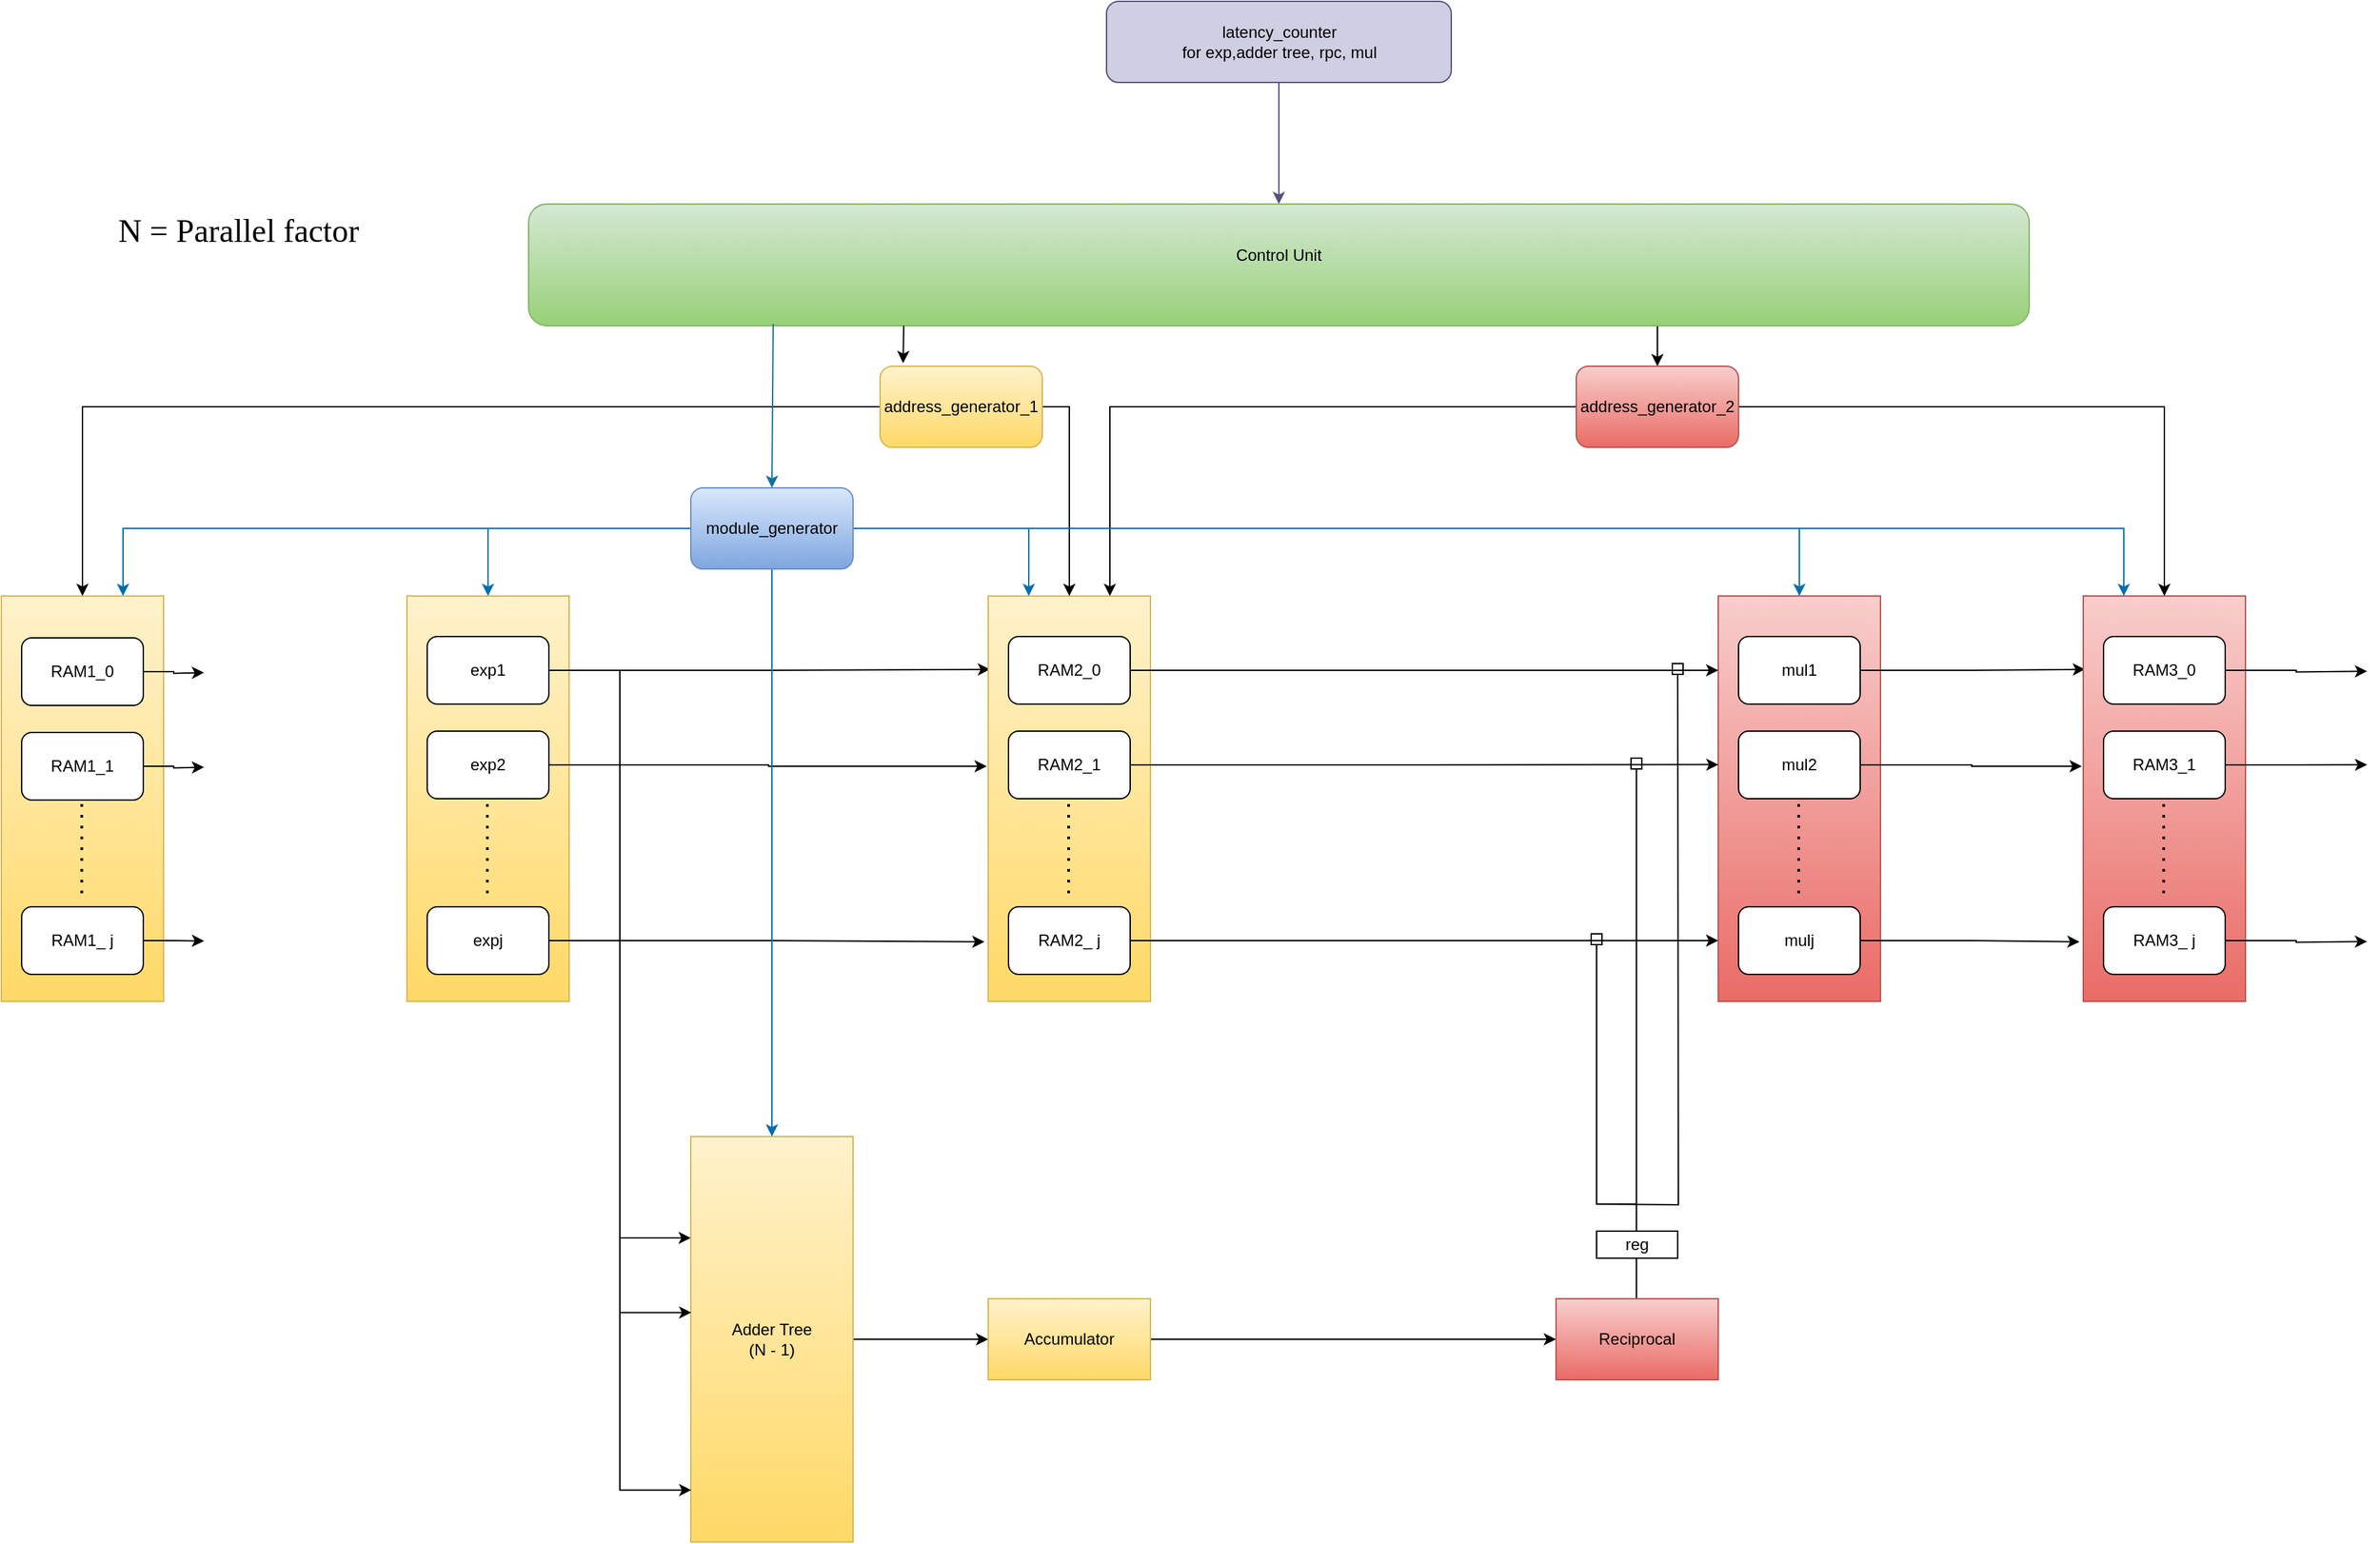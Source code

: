<mxfile version="26.0.11">
  <diagram name="Page-1" id="Syy05wB_BcTBJ3GtRQ8d">
    <mxGraphModel dx="2443" dy="2533" grid="1" gridSize="10" guides="1" tooltips="1" connect="1" arrows="1" fold="1" page="1" pageScale="1" pageWidth="850" pageHeight="1100" math="0" shadow="0">
      <root>
        <mxCell id="0" />
        <mxCell id="1" parent="0" />
        <mxCell id="SjbKB2yikU2P-jFt_6lF-1" value="" style="rounded=0;whiteSpace=wrap;html=1;fillColor=#fff2cc;strokeColor=#d6b656;gradientColor=#ffd966;" parent="1" vertex="1">
          <mxGeometry x="470" y="110" width="120" height="300" as="geometry" />
        </mxCell>
        <mxCell id="SjbKB2yikU2P-jFt_6lF-43" style="edgeStyle=orthogonalEdgeStyle;rounded=0;orthogonalLoop=1;jettySize=auto;html=1;exitX=1;exitY=0.5;exitDx=0;exitDy=0;entryX=0.011;entryY=0.181;entryDx=0;entryDy=0;entryPerimeter=0;" parent="1" source="SjbKB2yikU2P-jFt_6lF-2" target="SjbKB2yikU2P-jFt_6lF-19" edge="1">
          <mxGeometry relative="1" as="geometry">
            <mxPoint x="890" y="165" as="targetPoint" />
          </mxGeometry>
        </mxCell>
        <mxCell id="SjbKB2yikU2P-jFt_6lF-78" style="edgeStyle=orthogonalEdgeStyle;rounded=0;orthogonalLoop=1;jettySize=auto;html=1;exitX=1;exitY=0.5;exitDx=0;exitDy=0;entryX=0;entryY=0.25;entryDx=0;entryDy=0;" parent="1" source="SjbKB2yikU2P-jFt_6lF-2" target="SjbKB2yikU2P-jFt_6lF-29" edge="1">
          <mxGeometry relative="1" as="geometry" />
        </mxCell>
        <mxCell id="SjbKB2yikU2P-jFt_6lF-2" value="exp1" style="rounded=1;whiteSpace=wrap;html=1;" parent="1" vertex="1">
          <mxGeometry x="485" y="140" width="90" height="50" as="geometry" />
        </mxCell>
        <mxCell id="SjbKB2yikU2P-jFt_6lF-4" value="exp2" style="rounded=1;whiteSpace=wrap;html=1;" parent="1" vertex="1">
          <mxGeometry x="485" y="210" width="90" height="50" as="geometry" />
        </mxCell>
        <mxCell id="SjbKB2yikU2P-jFt_6lF-5" value="expj" style="rounded=1;whiteSpace=wrap;html=1;" parent="1" vertex="1">
          <mxGeometry x="485" y="340" width="90" height="50" as="geometry" />
        </mxCell>
        <mxCell id="SjbKB2yikU2P-jFt_6lF-7" value="" style="endArrow=none;dashed=1;html=1;dashPattern=1 3;strokeWidth=2;rounded=0;" parent="1" edge="1">
          <mxGeometry width="50" height="50" relative="1" as="geometry">
            <mxPoint x="529.5" y="330" as="sourcePoint" />
            <mxPoint x="529.5" y="260" as="targetPoint" />
            <Array as="points">
              <mxPoint x="529.5" y="300" />
            </Array>
          </mxGeometry>
        </mxCell>
        <mxCell id="SjbKB2yikU2P-jFt_6lF-19" value="" style="rounded=0;whiteSpace=wrap;html=1;fillColor=#fff2cc;gradientColor=#ffd966;strokeColor=#d6b656;" parent="1" vertex="1">
          <mxGeometry x="900" y="110" width="120" height="300" as="geometry" />
        </mxCell>
        <mxCell id="SjbKB2yikU2P-jFt_6lF-20" value="RAM2_0" style="rounded=1;whiteSpace=wrap;html=1;" parent="1" vertex="1">
          <mxGeometry x="915" y="140" width="90" height="50" as="geometry" />
        </mxCell>
        <mxCell id="SjbKB2yikU2P-jFt_6lF-21" value="RAM2_1" style="rounded=1;whiteSpace=wrap;html=1;" parent="1" vertex="1">
          <mxGeometry x="915" y="210" width="90" height="50" as="geometry" />
        </mxCell>
        <mxCell id="SjbKB2yikU2P-jFt_6lF-22" value="RAM2_ j" style="rounded=1;whiteSpace=wrap;html=1;" parent="1" vertex="1">
          <mxGeometry x="915" y="340" width="90" height="50" as="geometry" />
        </mxCell>
        <mxCell id="SjbKB2yikU2P-jFt_6lF-23" value="" style="endArrow=none;dashed=1;html=1;dashPattern=1 3;strokeWidth=2;rounded=0;" parent="1" edge="1">
          <mxGeometry width="50" height="50" relative="1" as="geometry">
            <mxPoint x="959.5" y="330" as="sourcePoint" />
            <mxPoint x="959.5" y="260" as="targetPoint" />
            <Array as="points">
              <mxPoint x="959.5" y="300" />
            </Array>
          </mxGeometry>
        </mxCell>
        <mxCell id="SjbKB2yikU2P-jFt_6lF-156" style="edgeStyle=orthogonalEdgeStyle;rounded=0;orthogonalLoop=1;jettySize=auto;html=1;exitX=1;exitY=0.5;exitDx=0;exitDy=0;entryX=0;entryY=0.5;entryDx=0;entryDy=0;" parent="1" source="SjbKB2yikU2P-jFt_6lF-29" target="SjbKB2yikU2P-jFt_6lF-35" edge="1">
          <mxGeometry relative="1" as="geometry" />
        </mxCell>
        <mxCell id="SjbKB2yikU2P-jFt_6lF-29" value="Adder Tree&lt;br&gt;(N - 1)" style="rounded=0;whiteSpace=wrap;html=1;fillColor=#fff2cc;gradientColor=#ffd966;strokeColor=#d6b656;" parent="1" vertex="1">
          <mxGeometry x="680" y="510" width="120" height="300" as="geometry" />
        </mxCell>
        <mxCell id="SjbKB2yikU2P-jFt_6lF-157" style="edgeStyle=orthogonalEdgeStyle;rounded=0;orthogonalLoop=1;jettySize=auto;html=1;exitX=1;exitY=0.5;exitDx=0;exitDy=0;entryX=0;entryY=0.5;entryDx=0;entryDy=0;" parent="1" source="SjbKB2yikU2P-jFt_6lF-35" target="SjbKB2yikU2P-jFt_6lF-85" edge="1">
          <mxGeometry relative="1" as="geometry" />
        </mxCell>
        <mxCell id="SjbKB2yikU2P-jFt_6lF-35" value="Accumulator" style="rounded=0;whiteSpace=wrap;html=1;fillColor=#fff2cc;gradientColor=#ffd966;strokeColor=#d6b656;" parent="1" vertex="1">
          <mxGeometry x="900" y="630" width="120" height="60" as="geometry" />
        </mxCell>
        <mxCell id="SjbKB2yikU2P-jFt_6lF-46" style="edgeStyle=orthogonalEdgeStyle;rounded=0;orthogonalLoop=1;jettySize=auto;html=1;exitX=1;exitY=0.5;exitDx=0;exitDy=0;entryX=-0.009;entryY=0.42;entryDx=0;entryDy=0;entryPerimeter=0;" parent="1" source="SjbKB2yikU2P-jFt_6lF-4" target="SjbKB2yikU2P-jFt_6lF-19" edge="1">
          <mxGeometry relative="1" as="geometry" />
        </mxCell>
        <mxCell id="SjbKB2yikU2P-jFt_6lF-47" style="edgeStyle=orthogonalEdgeStyle;rounded=0;orthogonalLoop=1;jettySize=auto;html=1;exitX=1;exitY=0.5;exitDx=0;exitDy=0;entryX=-0.023;entryY=0.853;entryDx=0;entryDy=0;entryPerimeter=0;" parent="1" source="SjbKB2yikU2P-jFt_6lF-5" target="SjbKB2yikU2P-jFt_6lF-19" edge="1">
          <mxGeometry relative="1" as="geometry" />
        </mxCell>
        <mxCell id="SjbKB2yikU2P-jFt_6lF-63" value="" style="rounded=0;whiteSpace=wrap;html=1;fillColor=#f8cecc;gradientColor=#ea6b66;strokeColor=#b85450;" parent="1" vertex="1">
          <mxGeometry x="1440" y="110" width="120" height="300" as="geometry" />
        </mxCell>
        <mxCell id="SjbKB2yikU2P-jFt_6lF-64" style="edgeStyle=orthogonalEdgeStyle;rounded=0;orthogonalLoop=1;jettySize=auto;html=1;exitX=1;exitY=0.5;exitDx=0;exitDy=0;entryX=0.011;entryY=0.181;entryDx=0;entryDy=0;entryPerimeter=0;" parent="1" source="SjbKB2yikU2P-jFt_6lF-65" target="SjbKB2yikU2P-jFt_6lF-69" edge="1">
          <mxGeometry relative="1" as="geometry">
            <mxPoint x="1860" y="165" as="targetPoint" />
          </mxGeometry>
        </mxCell>
        <mxCell id="SjbKB2yikU2P-jFt_6lF-65" value="mul1" style="rounded=1;whiteSpace=wrap;html=1;" parent="1" vertex="1">
          <mxGeometry x="1455" y="140" width="90" height="50" as="geometry" />
        </mxCell>
        <mxCell id="SjbKB2yikU2P-jFt_6lF-66" value="mul2" style="rounded=1;whiteSpace=wrap;html=1;" parent="1" vertex="1">
          <mxGeometry x="1455" y="210" width="90" height="50" as="geometry" />
        </mxCell>
        <mxCell id="SjbKB2yikU2P-jFt_6lF-67" value="mulj" style="rounded=1;whiteSpace=wrap;html=1;" parent="1" vertex="1">
          <mxGeometry x="1455" y="340" width="90" height="50" as="geometry" />
        </mxCell>
        <mxCell id="SjbKB2yikU2P-jFt_6lF-68" value="" style="endArrow=none;dashed=1;html=1;dashPattern=1 3;strokeWidth=2;rounded=0;" parent="1" edge="1">
          <mxGeometry width="50" height="50" relative="1" as="geometry">
            <mxPoint x="1499.5" y="330" as="sourcePoint" />
            <mxPoint x="1499.5" y="260" as="targetPoint" />
            <Array as="points">
              <mxPoint x="1499.5" y="300" />
            </Array>
          </mxGeometry>
        </mxCell>
        <mxCell id="SjbKB2yikU2P-jFt_6lF-69" value="" style="rounded=0;whiteSpace=wrap;html=1;fillColor=#f8cecc;gradientColor=#ea6b66;strokeColor=#b85450;" parent="1" vertex="1">
          <mxGeometry x="1710" y="110" width="120" height="300" as="geometry" />
        </mxCell>
        <mxCell id="SjbKB2yikU2P-jFt_6lF-134" style="edgeStyle=orthogonalEdgeStyle;rounded=0;orthogonalLoop=1;jettySize=auto;html=1;exitX=1;exitY=0.5;exitDx=0;exitDy=0;" parent="1" source="SjbKB2yikU2P-jFt_6lF-70" edge="1">
          <mxGeometry relative="1" as="geometry">
            <mxPoint x="1920.0" y="165.692" as="targetPoint" />
          </mxGeometry>
        </mxCell>
        <mxCell id="SjbKB2yikU2P-jFt_6lF-70" value="RAM3_0" style="rounded=1;whiteSpace=wrap;html=1;" parent="1" vertex="1">
          <mxGeometry x="1725" y="140" width="90" height="50" as="geometry" />
        </mxCell>
        <mxCell id="SjbKB2yikU2P-jFt_6lF-135" style="edgeStyle=orthogonalEdgeStyle;rounded=0;orthogonalLoop=1;jettySize=auto;html=1;exitX=1;exitY=0.5;exitDx=0;exitDy=0;" parent="1" source="SjbKB2yikU2P-jFt_6lF-71" edge="1">
          <mxGeometry relative="1" as="geometry">
            <mxPoint x="1920.0" y="234.923" as="targetPoint" />
          </mxGeometry>
        </mxCell>
        <mxCell id="SjbKB2yikU2P-jFt_6lF-71" value="RAM3_1" style="rounded=1;whiteSpace=wrap;html=1;" parent="1" vertex="1">
          <mxGeometry x="1725" y="210" width="90" height="50" as="geometry" />
        </mxCell>
        <mxCell id="SjbKB2yikU2P-jFt_6lF-136" style="edgeStyle=orthogonalEdgeStyle;rounded=0;orthogonalLoop=1;jettySize=auto;html=1;exitX=1;exitY=0.5;exitDx=0;exitDy=0;" parent="1" source="SjbKB2yikU2P-jFt_6lF-72" edge="1">
          <mxGeometry relative="1" as="geometry">
            <mxPoint x="1920.0" y="365.692" as="targetPoint" />
          </mxGeometry>
        </mxCell>
        <mxCell id="SjbKB2yikU2P-jFt_6lF-72" value="RAM3_ j" style="rounded=1;whiteSpace=wrap;html=1;" parent="1" vertex="1">
          <mxGeometry x="1725" y="340" width="90" height="50" as="geometry" />
        </mxCell>
        <mxCell id="SjbKB2yikU2P-jFt_6lF-73" value="" style="endArrow=none;dashed=1;html=1;dashPattern=1 3;strokeWidth=2;rounded=0;" parent="1" edge="1">
          <mxGeometry width="50" height="50" relative="1" as="geometry">
            <mxPoint x="1769.5" y="330" as="sourcePoint" />
            <mxPoint x="1769.5" y="260" as="targetPoint" />
            <Array as="points">
              <mxPoint x="1769.5" y="300" />
            </Array>
          </mxGeometry>
        </mxCell>
        <mxCell id="SjbKB2yikU2P-jFt_6lF-74" style="edgeStyle=orthogonalEdgeStyle;rounded=0;orthogonalLoop=1;jettySize=auto;html=1;exitX=1;exitY=0.5;exitDx=0;exitDy=0;entryX=-0.009;entryY=0.42;entryDx=0;entryDy=0;entryPerimeter=0;" parent="1" source="SjbKB2yikU2P-jFt_6lF-66" target="SjbKB2yikU2P-jFt_6lF-69" edge="1">
          <mxGeometry relative="1" as="geometry" />
        </mxCell>
        <mxCell id="SjbKB2yikU2P-jFt_6lF-75" style="edgeStyle=orthogonalEdgeStyle;rounded=0;orthogonalLoop=1;jettySize=auto;html=1;exitX=1;exitY=0.5;exitDx=0;exitDy=0;entryX=-0.023;entryY=0.853;entryDx=0;entryDy=0;entryPerimeter=0;" parent="1" source="SjbKB2yikU2P-jFt_6lF-67" target="SjbKB2yikU2P-jFt_6lF-69" edge="1">
          <mxGeometry relative="1" as="geometry" />
        </mxCell>
        <mxCell id="SjbKB2yikU2P-jFt_6lF-79" style="edgeStyle=orthogonalEdgeStyle;rounded=0;orthogonalLoop=1;jettySize=auto;html=1;exitX=1;exitY=0.5;exitDx=0;exitDy=0;entryX=0.003;entryY=0.434;entryDx=0;entryDy=0;entryPerimeter=0;" parent="1" source="SjbKB2yikU2P-jFt_6lF-4" target="SjbKB2yikU2P-jFt_6lF-29" edge="1">
          <mxGeometry relative="1" as="geometry" />
        </mxCell>
        <mxCell id="SjbKB2yikU2P-jFt_6lF-80" style="edgeStyle=orthogonalEdgeStyle;rounded=0;orthogonalLoop=1;jettySize=auto;html=1;exitX=1;exitY=0.5;exitDx=0;exitDy=0;entryX=0.003;entryY=0.872;entryDx=0;entryDy=0;entryPerimeter=0;" parent="1" source="SjbKB2yikU2P-jFt_6lF-5" target="SjbKB2yikU2P-jFt_6lF-29" edge="1">
          <mxGeometry relative="1" as="geometry" />
        </mxCell>
        <mxCell id="SjbKB2yikU2P-jFt_6lF-128" style="edgeStyle=orthogonalEdgeStyle;rounded=0;orthogonalLoop=1;jettySize=auto;html=1;endArrow=box;endFill=0;" parent="1" edge="1">
          <mxGeometry relative="1" as="geometry">
            <mxPoint x="1350.013" y="360" as="targetPoint" />
            <mxPoint x="1379.68" y="560" as="sourcePoint" />
            <Array as="points">
              <mxPoint x="1349.68" y="560" />
            </Array>
          </mxGeometry>
        </mxCell>
        <mxCell id="SjbKB2yikU2P-jFt_6lF-129" style="edgeStyle=orthogonalEdgeStyle;rounded=0;orthogonalLoop=1;jettySize=auto;html=1;exitX=0.25;exitY=0;exitDx=0;exitDy=0;endArrow=box;endFill=0;" parent="1" edge="1">
          <mxGeometry relative="1" as="geometry">
            <mxPoint x="1379.47" y="230" as="targetPoint" />
            <mxPoint x="1379.47" y="630" as="sourcePoint" />
          </mxGeometry>
        </mxCell>
        <mxCell id="SjbKB2yikU2P-jFt_6lF-130" style="edgeStyle=orthogonalEdgeStyle;rounded=0;orthogonalLoop=1;jettySize=auto;html=1;endArrow=box;startFill=0;endFill=0;" parent="1" edge="1">
          <mxGeometry relative="1" as="geometry">
            <mxPoint x="1410" y="160" as="targetPoint" />
            <mxPoint x="1350" y="560" as="sourcePoint" />
          </mxGeometry>
        </mxCell>
        <mxCell id="SjbKB2yikU2P-jFt_6lF-85" value="Reciprocal" style="whiteSpace=wrap;html=1;rounded=0;fillColor=#f8cecc;gradientColor=#ea6b66;strokeColor=#b85450;" parent="1" vertex="1">
          <mxGeometry x="1320" y="630" width="120" height="60" as="geometry" />
        </mxCell>
        <mxCell id="SjbKB2yikU2P-jFt_6lF-90" style="edgeStyle=orthogonalEdgeStyle;rounded=0;orthogonalLoop=1;jettySize=auto;html=1;exitX=1;exitY=0.5;exitDx=0;exitDy=0;entryX=0;entryY=0.85;entryDx=0;entryDy=0;entryPerimeter=0;" parent="1" source="SjbKB2yikU2P-jFt_6lF-22" target="SjbKB2yikU2P-jFt_6lF-63" edge="1">
          <mxGeometry relative="1" as="geometry" />
        </mxCell>
        <mxCell id="SjbKB2yikU2P-jFt_6lF-91" style="edgeStyle=orthogonalEdgeStyle;rounded=0;orthogonalLoop=1;jettySize=auto;html=1;exitX=1;exitY=0.5;exitDx=0;exitDy=0;entryX=0.001;entryY=0.416;entryDx=0;entryDy=0;entryPerimeter=0;" parent="1" source="SjbKB2yikU2P-jFt_6lF-21" target="SjbKB2yikU2P-jFt_6lF-63" edge="1">
          <mxGeometry relative="1" as="geometry" />
        </mxCell>
        <mxCell id="SjbKB2yikU2P-jFt_6lF-92" style="edgeStyle=orthogonalEdgeStyle;rounded=0;orthogonalLoop=1;jettySize=auto;html=1;exitX=1;exitY=0.5;exitDx=0;exitDy=0;" parent="1" source="SjbKB2yikU2P-jFt_6lF-20" edge="1">
          <mxGeometry relative="1" as="geometry">
            <mxPoint x="1440" y="165" as="targetPoint" />
          </mxGeometry>
        </mxCell>
        <mxCell id="SjbKB2yikU2P-jFt_6lF-93" value="&lt;font face=&quot;Times New Roman&quot; style=&quot;font-size: 24px;&quot;&gt;N = Parallel factor&lt;/font&gt;" style="text;html=1;align=center;verticalAlign=middle;resizable=0;points=[];autosize=1;strokeColor=none;fillColor=none;" parent="1" vertex="1">
          <mxGeometry x="245" y="-180" width="200" height="40" as="geometry" />
        </mxCell>
        <mxCell id="SjbKB2yikU2P-jFt_6lF-100" value="" style="rounded=0;whiteSpace=wrap;html=1;fillColor=#fff2cc;gradientColor=#ffd966;strokeColor=#d6b656;" parent="1" vertex="1">
          <mxGeometry x="170" y="110" width="120" height="300" as="geometry" />
        </mxCell>
        <mxCell id="SjbKB2yikU2P-jFt_6lF-106" style="edgeStyle=orthogonalEdgeStyle;rounded=0;orthogonalLoop=1;jettySize=auto;html=1;exitX=1;exitY=0.5;exitDx=0;exitDy=0;" parent="1" source="SjbKB2yikU2P-jFt_6lF-101" edge="1">
          <mxGeometry relative="1" as="geometry">
            <mxPoint x="320.0" y="166.714" as="targetPoint" />
          </mxGeometry>
        </mxCell>
        <mxCell id="SjbKB2yikU2P-jFt_6lF-101" value="RAM1_0" style="rounded=1;whiteSpace=wrap;html=1;" parent="1" vertex="1">
          <mxGeometry x="185" y="141" width="90" height="50" as="geometry" />
        </mxCell>
        <mxCell id="SjbKB2yikU2P-jFt_6lF-107" style="edgeStyle=orthogonalEdgeStyle;rounded=0;orthogonalLoop=1;jettySize=auto;html=1;exitX=1;exitY=0.5;exitDx=0;exitDy=0;" parent="1" source="SjbKB2yikU2P-jFt_6lF-102" edge="1">
          <mxGeometry relative="1" as="geometry">
            <mxPoint x="320.0" y="236.714" as="targetPoint" />
          </mxGeometry>
        </mxCell>
        <mxCell id="SjbKB2yikU2P-jFt_6lF-102" value="RAM1_1" style="rounded=1;whiteSpace=wrap;html=1;" parent="1" vertex="1">
          <mxGeometry x="185" y="211" width="90" height="50" as="geometry" />
        </mxCell>
        <mxCell id="SjbKB2yikU2P-jFt_6lF-108" style="edgeStyle=orthogonalEdgeStyle;rounded=0;orthogonalLoop=1;jettySize=auto;html=1;exitX=1;exitY=0.5;exitDx=0;exitDy=0;" parent="1" source="SjbKB2yikU2P-jFt_6lF-103" edge="1">
          <mxGeometry relative="1" as="geometry">
            <mxPoint x="320.0" y="365.286" as="targetPoint" />
          </mxGeometry>
        </mxCell>
        <mxCell id="SjbKB2yikU2P-jFt_6lF-103" value="RAM1_ j" style="rounded=1;whiteSpace=wrap;html=1;" parent="1" vertex="1">
          <mxGeometry x="185" y="340" width="90" height="50" as="geometry" />
        </mxCell>
        <mxCell id="SjbKB2yikU2P-jFt_6lF-104" value="" style="endArrow=none;dashed=1;html=1;dashPattern=1 3;strokeWidth=2;rounded=0;" parent="1" edge="1">
          <mxGeometry width="50" height="50" relative="1" as="geometry">
            <mxPoint x="229.5" y="330" as="sourcePoint" />
            <mxPoint x="229.5" y="260" as="targetPoint" />
            <Array as="points">
              <mxPoint x="229.5" y="300" />
            </Array>
          </mxGeometry>
        </mxCell>
        <mxCell id="SjbKB2yikU2P-jFt_6lF-169" style="edgeStyle=orthogonalEdgeStyle;rounded=0;orthogonalLoop=1;jettySize=auto;html=1;exitX=0.75;exitY=1;exitDx=0;exitDy=0;entryX=0.5;entryY=0;entryDx=0;entryDy=0;" parent="1" source="SjbKB2yikU2P-jFt_6lF-138" target="SjbKB2yikU2P-jFt_6lF-147" edge="1">
          <mxGeometry relative="1" as="geometry" />
        </mxCell>
        <mxCell id="SjbKB2yikU2P-jFt_6lF-138" value="Control Unit&lt;div&gt;&lt;br&gt;&lt;/div&gt;" style="rounded=1;whiteSpace=wrap;html=1;fillColor=#d5e8d4;gradientColor=#97d077;strokeColor=#82b366;" parent="1" vertex="1">
          <mxGeometry x="560" y="-180" width="1110" height="90" as="geometry" />
        </mxCell>
        <mxCell id="SjbKB2yikU2P-jFt_6lF-144" style="edgeStyle=orthogonalEdgeStyle;rounded=0;orthogonalLoop=1;jettySize=auto;html=1;exitX=0.5;exitY=1;exitDx=0;exitDy=0;entryX=0.5;entryY=0;entryDx=0;entryDy=0;fillColor=#d0cee2;strokeColor=#56517e;" parent="1" source="SjbKB2yikU2P-jFt_6lF-143" target="SjbKB2yikU2P-jFt_6lF-138" edge="1">
          <mxGeometry relative="1" as="geometry" />
        </mxCell>
        <mxCell id="SjbKB2yikU2P-jFt_6lF-143" value="latency_counter&lt;div&gt;for exp,adder tree, rpc, mul&lt;/div&gt;" style="rounded=1;whiteSpace=wrap;html=1;fillColor=#d0cee2;strokeColor=#56517e;" parent="1" vertex="1">
          <mxGeometry x="987.5" y="-330" width="255" height="60" as="geometry" />
        </mxCell>
        <mxCell id="SjbKB2yikU2P-jFt_6lF-148" style="edgeStyle=orthogonalEdgeStyle;rounded=0;orthogonalLoop=1;jettySize=auto;html=1;exitX=0;exitY=0.5;exitDx=0;exitDy=0;entryX=0.5;entryY=0;entryDx=0;entryDy=0;" parent="1" source="SjbKB2yikU2P-jFt_6lF-145" target="SjbKB2yikU2P-jFt_6lF-100" edge="1">
          <mxGeometry relative="1" as="geometry" />
        </mxCell>
        <mxCell id="SjbKB2yikU2P-jFt_6lF-149" style="edgeStyle=orthogonalEdgeStyle;rounded=0;orthogonalLoop=1;jettySize=auto;html=1;exitX=1;exitY=0.5;exitDx=0;exitDy=0;entryX=0.5;entryY=0;entryDx=0;entryDy=0;" parent="1" source="SjbKB2yikU2P-jFt_6lF-145" target="SjbKB2yikU2P-jFt_6lF-19" edge="1">
          <mxGeometry relative="1" as="geometry" />
        </mxCell>
        <mxCell id="SjbKB2yikU2P-jFt_6lF-145" value="address_generator_1" style="rounded=1;whiteSpace=wrap;html=1;fillColor=#fff2cc;gradientColor=#ffd966;strokeColor=#d6b656;" parent="1" vertex="1">
          <mxGeometry x="820" y="-60" width="120" height="60" as="geometry" />
        </mxCell>
        <mxCell id="SjbKB2yikU2P-jFt_6lF-150" style="edgeStyle=orthogonalEdgeStyle;rounded=0;orthogonalLoop=1;jettySize=auto;html=1;exitX=0;exitY=0.5;exitDx=0;exitDy=0;entryX=0.75;entryY=0;entryDx=0;entryDy=0;" parent="1" source="SjbKB2yikU2P-jFt_6lF-147" target="SjbKB2yikU2P-jFt_6lF-19" edge="1">
          <mxGeometry relative="1" as="geometry" />
        </mxCell>
        <mxCell id="SjbKB2yikU2P-jFt_6lF-151" style="edgeStyle=orthogonalEdgeStyle;rounded=0;orthogonalLoop=1;jettySize=auto;html=1;exitX=1;exitY=0.5;exitDx=0;exitDy=0;entryX=0.5;entryY=0;entryDx=0;entryDy=0;" parent="1" source="SjbKB2yikU2P-jFt_6lF-147" target="SjbKB2yikU2P-jFt_6lF-69" edge="1">
          <mxGeometry relative="1" as="geometry" />
        </mxCell>
        <mxCell id="SjbKB2yikU2P-jFt_6lF-147" value="address_generator_2" style="rounded=1;whiteSpace=wrap;html=1;fillColor=#f8cecc;gradientColor=#ea6b66;strokeColor=#b85450;" parent="1" vertex="1">
          <mxGeometry x="1335" y="-60" width="120" height="60" as="geometry" />
        </mxCell>
        <mxCell id="SjbKB2yikU2P-jFt_6lF-152" style="edgeStyle=orthogonalEdgeStyle;rounded=0;orthogonalLoop=1;jettySize=auto;html=1;exitX=0.25;exitY=1;exitDx=0;exitDy=0;entryX=0.142;entryY=-0.038;entryDx=0;entryDy=0;entryPerimeter=0;" parent="1" source="SjbKB2yikU2P-jFt_6lF-138" target="SjbKB2yikU2P-jFt_6lF-145" edge="1">
          <mxGeometry relative="1" as="geometry" />
        </mxCell>
        <mxCell id="SjbKB2yikU2P-jFt_6lF-160" style="edgeStyle=orthogonalEdgeStyle;rounded=0;orthogonalLoop=1;jettySize=auto;html=1;exitX=0;exitY=0.5;exitDx=0;exitDy=0;entryX=0.75;entryY=0;entryDx=0;entryDy=0;fillColor=#1ba1e2;strokeColor=#006EAF;" parent="1" source="SjbKB2yikU2P-jFt_6lF-159" target="SjbKB2yikU2P-jFt_6lF-100" edge="1">
          <mxGeometry relative="1" as="geometry" />
        </mxCell>
        <mxCell id="SjbKB2yikU2P-jFt_6lF-161" style="edgeStyle=orthogonalEdgeStyle;rounded=0;orthogonalLoop=1;jettySize=auto;html=1;exitX=0;exitY=0.5;exitDx=0;exitDy=0;entryX=0.5;entryY=0;entryDx=0;entryDy=0;fillColor=#1ba1e2;strokeColor=#006EAF;" parent="1" source="SjbKB2yikU2P-jFt_6lF-159" target="SjbKB2yikU2P-jFt_6lF-1" edge="1">
          <mxGeometry relative="1" as="geometry" />
        </mxCell>
        <mxCell id="SjbKB2yikU2P-jFt_6lF-162" style="edgeStyle=orthogonalEdgeStyle;rounded=0;orthogonalLoop=1;jettySize=auto;html=1;exitX=1;exitY=0.5;exitDx=0;exitDy=0;entryX=0.25;entryY=0;entryDx=0;entryDy=0;fillColor=#1ba1e2;strokeColor=#006EAF;" parent="1" source="SjbKB2yikU2P-jFt_6lF-159" target="SjbKB2yikU2P-jFt_6lF-19" edge="1">
          <mxGeometry relative="1" as="geometry" />
        </mxCell>
        <mxCell id="SjbKB2yikU2P-jFt_6lF-163" style="edgeStyle=orthogonalEdgeStyle;rounded=0;orthogonalLoop=1;jettySize=auto;html=1;exitX=1;exitY=0.5;exitDx=0;exitDy=0;entryX=0.5;entryY=0;entryDx=0;entryDy=0;fillColor=#1ba1e2;strokeColor=#006EAF;" parent="1" source="SjbKB2yikU2P-jFt_6lF-159" target="SjbKB2yikU2P-jFt_6lF-63" edge="1">
          <mxGeometry relative="1" as="geometry" />
        </mxCell>
        <mxCell id="SjbKB2yikU2P-jFt_6lF-164" style="edgeStyle=orthogonalEdgeStyle;rounded=0;orthogonalLoop=1;jettySize=auto;html=1;exitX=1;exitY=0.5;exitDx=0;exitDy=0;entryX=0.25;entryY=0;entryDx=0;entryDy=0;fillColor=#1ba1e2;strokeColor=#006EAF;" parent="1" source="SjbKB2yikU2P-jFt_6lF-159" target="SjbKB2yikU2P-jFt_6lF-69" edge="1">
          <mxGeometry relative="1" as="geometry" />
        </mxCell>
        <mxCell id="SjbKB2yikU2P-jFt_6lF-165" style="edgeStyle=orthogonalEdgeStyle;rounded=0;orthogonalLoop=1;jettySize=auto;html=1;exitX=0.5;exitY=1;exitDx=0;exitDy=0;fillColor=#1ba1e2;strokeColor=#006EAF;" parent="1" source="SjbKB2yikU2P-jFt_6lF-159" target="SjbKB2yikU2P-jFt_6lF-29" edge="1">
          <mxGeometry relative="1" as="geometry" />
        </mxCell>
        <mxCell id="SjbKB2yikU2P-jFt_6lF-159" value="module_generator" style="rounded=1;whiteSpace=wrap;html=1;fillColor=#dae8fc;gradientColor=#7ea6e0;strokeColor=#6c8ebf;" parent="1" vertex="1">
          <mxGeometry x="680" y="30" width="120" height="60" as="geometry" />
        </mxCell>
        <mxCell id="SjbKB2yikU2P-jFt_6lF-166" value="" style="endArrow=classic;html=1;rounded=0;entryX=0.5;entryY=0;entryDx=0;entryDy=0;exitX=0.163;exitY=0.985;exitDx=0;exitDy=0;exitPerimeter=0;fillColor=#b1ddf0;strokeColor=#10739e;" parent="1" source="SjbKB2yikU2P-jFt_6lF-138" target="SjbKB2yikU2P-jFt_6lF-159" edge="1">
          <mxGeometry width="50" height="50" relative="1" as="geometry">
            <mxPoint x="740" y="-85" as="sourcePoint" />
            <mxPoint x="1030" y="100" as="targetPoint" />
          </mxGeometry>
        </mxCell>
        <mxCell id="SjbKB2yikU2P-jFt_6lF-177" value="reg" style="rounded=0;whiteSpace=wrap;html=1;" parent="1" vertex="1">
          <mxGeometry x="1350" y="580" width="60" height="20" as="geometry" />
        </mxCell>
      </root>
    </mxGraphModel>
  </diagram>
</mxfile>
